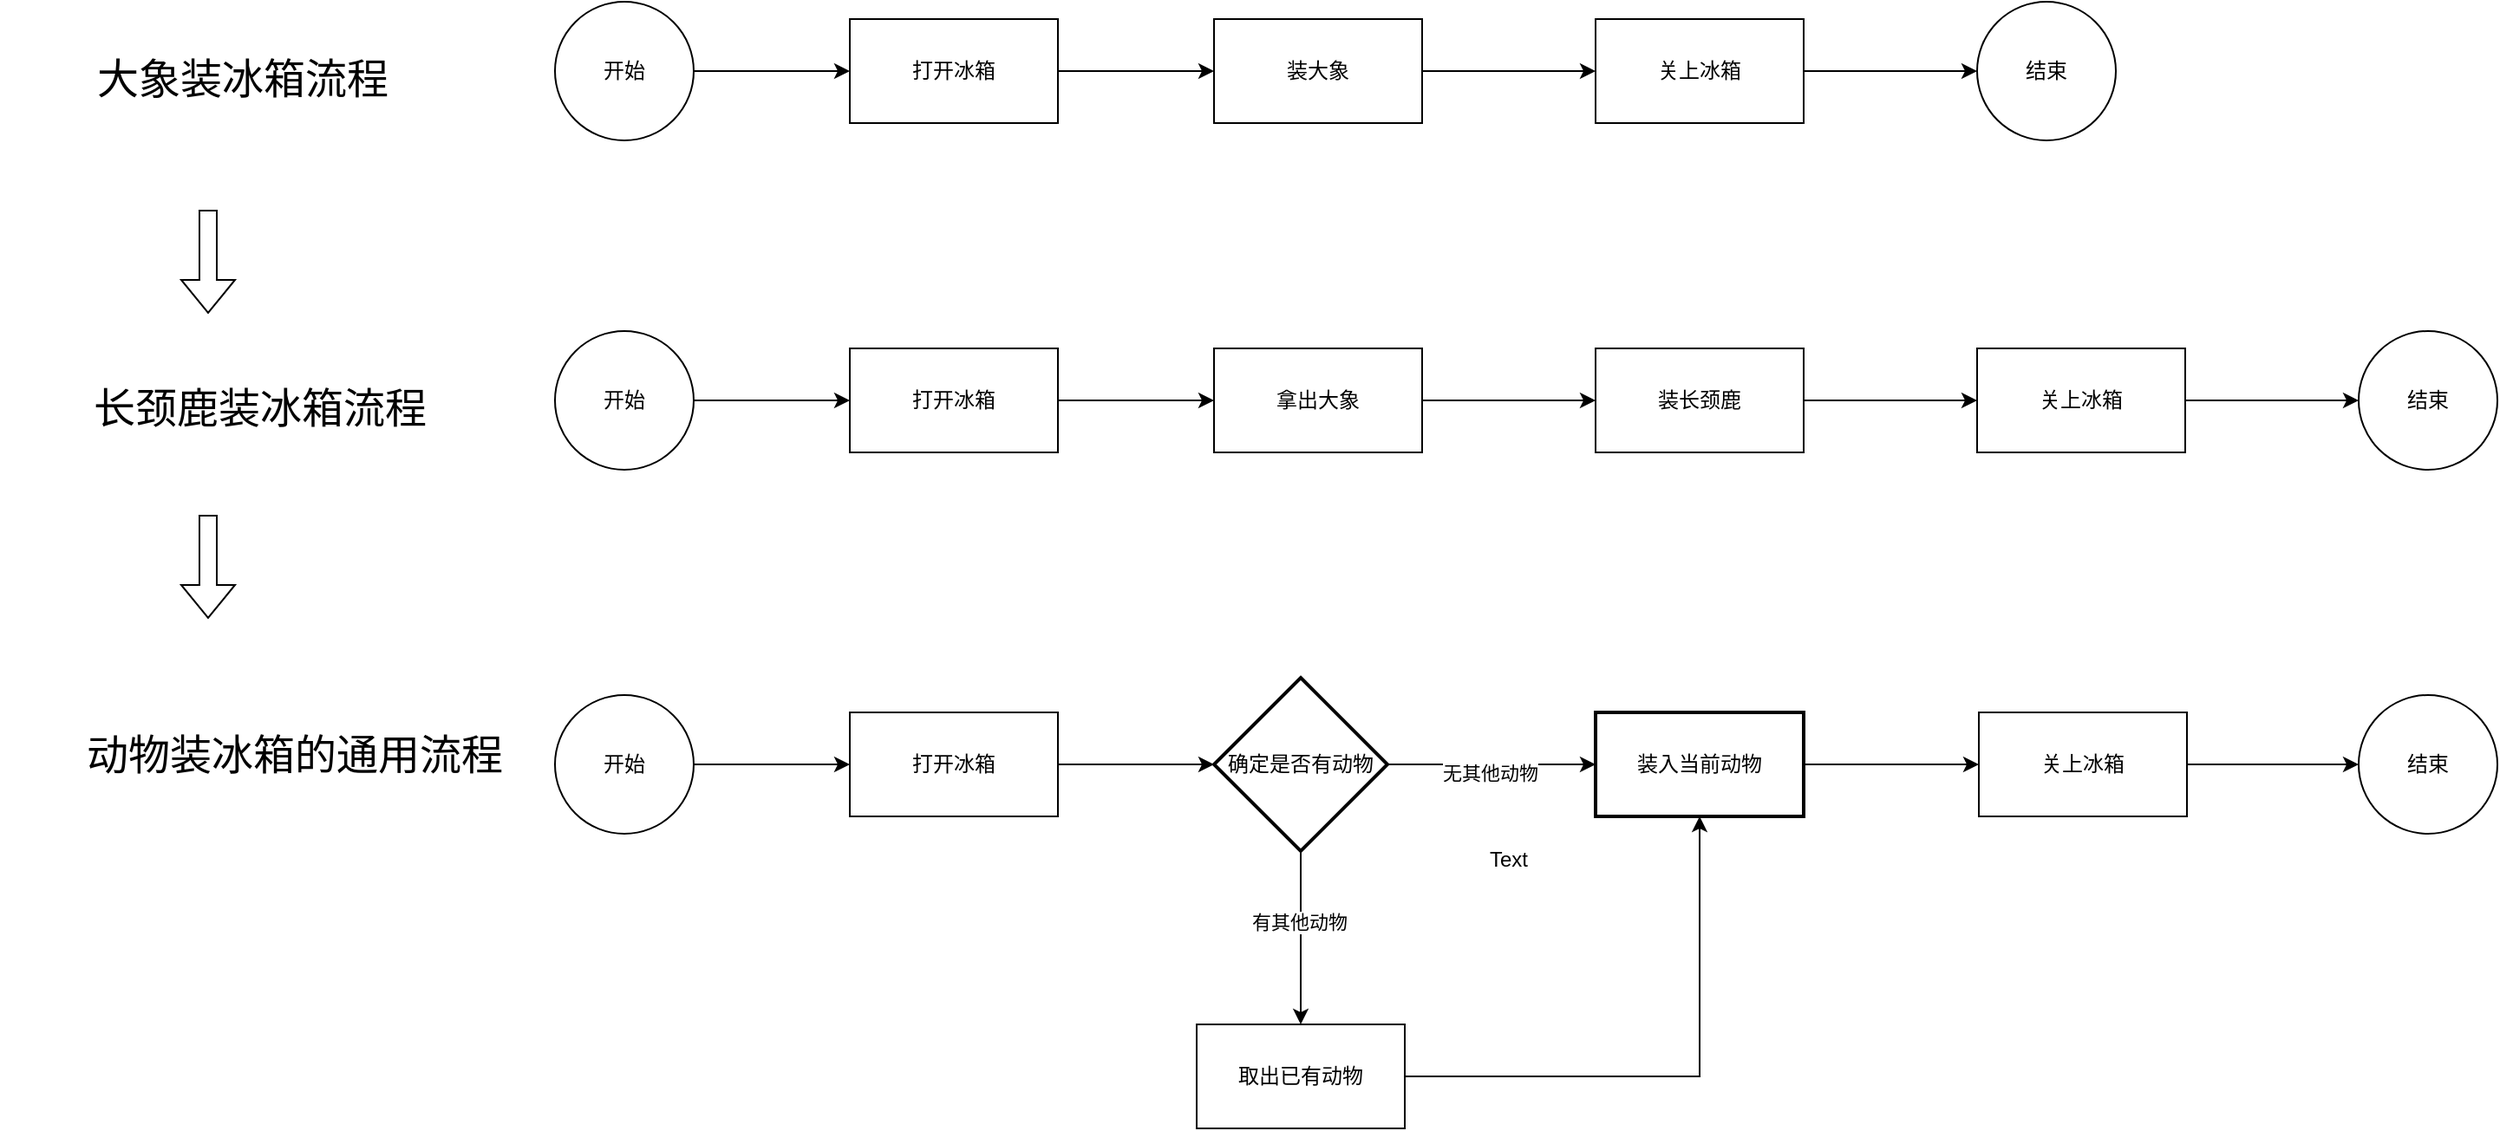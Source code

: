 <mxfile version="26.2.13">
  <diagram name="第 1 页" id="2LfYlRE3mIWwYIfe9fvf">
    <mxGraphModel dx="2020" dy="1112" grid="1" gridSize="10" guides="1" tooltips="1" connect="1" arrows="1" fold="1" page="1" pageScale="1" pageWidth="827" pageHeight="1169" math="0" shadow="0">
      <root>
        <mxCell id="0" />
        <mxCell id="1" parent="0" />
        <mxCell id="HtQm6pH0PmszH3oQsb9N-5" style="edgeStyle=orthogonalEdgeStyle;rounded=0;orthogonalLoop=1;jettySize=auto;html=1;entryX=0;entryY=0.5;entryDx=0;entryDy=0;" parent="1" source="HtQm6pH0PmszH3oQsb9N-3" target="HtQm6pH0PmszH3oQsb9N-4" edge="1">
          <mxGeometry relative="1" as="geometry" />
        </mxCell>
        <mxCell id="HtQm6pH0PmszH3oQsb9N-3" value="开始" style="ellipse;whiteSpace=wrap;html=1;aspect=fixed;" parent="1" vertex="1">
          <mxGeometry x="360" y="280" width="80" height="80" as="geometry" />
        </mxCell>
        <mxCell id="HtQm6pH0PmszH3oQsb9N-8" style="edgeStyle=orthogonalEdgeStyle;rounded=0;orthogonalLoop=1;jettySize=auto;html=1;" parent="1" source="HtQm6pH0PmszH3oQsb9N-4" target="HtQm6pH0PmszH3oQsb9N-6" edge="1">
          <mxGeometry relative="1" as="geometry" />
        </mxCell>
        <mxCell id="HtQm6pH0PmszH3oQsb9N-4" value="打开冰箱" style="rounded=0;whiteSpace=wrap;html=1;" parent="1" vertex="1">
          <mxGeometry x="530" y="290" width="120" height="60" as="geometry" />
        </mxCell>
        <mxCell id="HtQm6pH0PmszH3oQsb9N-9" style="edgeStyle=orthogonalEdgeStyle;rounded=0;orthogonalLoop=1;jettySize=auto;html=1;" parent="1" source="HtQm6pH0PmszH3oQsb9N-6" target="HtQm6pH0PmszH3oQsb9N-7" edge="1">
          <mxGeometry relative="1" as="geometry" />
        </mxCell>
        <mxCell id="HtQm6pH0PmszH3oQsb9N-6" value="装大象" style="rounded=0;whiteSpace=wrap;html=1;" parent="1" vertex="1">
          <mxGeometry x="740" y="290" width="120" height="60" as="geometry" />
        </mxCell>
        <mxCell id="HtQm6pH0PmszH3oQsb9N-11" value="" style="edgeStyle=orthogonalEdgeStyle;rounded=0;orthogonalLoop=1;jettySize=auto;html=1;" parent="1" source="HtQm6pH0PmszH3oQsb9N-7" target="HtQm6pH0PmszH3oQsb9N-10" edge="1">
          <mxGeometry relative="1" as="geometry" />
        </mxCell>
        <mxCell id="HtQm6pH0PmszH3oQsb9N-7" value="关上冰箱" style="rounded=0;whiteSpace=wrap;html=1;" parent="1" vertex="1">
          <mxGeometry x="960" y="290" width="120" height="60" as="geometry" />
        </mxCell>
        <mxCell id="HtQm6pH0PmszH3oQsb9N-10" value="结束" style="ellipse;whiteSpace=wrap;html=1;rounded=0;" parent="1" vertex="1">
          <mxGeometry x="1180" y="280" width="80" height="80" as="geometry" />
        </mxCell>
        <mxCell id="zGYFmmPiFbRuSwI05-sO-1" style="edgeStyle=orthogonalEdgeStyle;rounded=0;orthogonalLoop=1;jettySize=auto;html=1;entryX=0;entryY=0.5;entryDx=0;entryDy=0;" parent="1" source="zGYFmmPiFbRuSwI05-sO-2" target="zGYFmmPiFbRuSwI05-sO-4" edge="1">
          <mxGeometry relative="1" as="geometry" />
        </mxCell>
        <mxCell id="zGYFmmPiFbRuSwI05-sO-2" value="开始" style="ellipse;whiteSpace=wrap;html=1;aspect=fixed;" parent="1" vertex="1">
          <mxGeometry x="360" y="470" width="80" height="80" as="geometry" />
        </mxCell>
        <mxCell id="zGYFmmPiFbRuSwI05-sO-3" style="edgeStyle=orthogonalEdgeStyle;rounded=0;orthogonalLoop=1;jettySize=auto;html=1;" parent="1" source="zGYFmmPiFbRuSwI05-sO-10" target="zGYFmmPiFbRuSwI05-sO-6" edge="1">
          <mxGeometry relative="1" as="geometry" />
        </mxCell>
        <mxCell id="zGYFmmPiFbRuSwI05-sO-4" value="打开冰箱" style="rounded=0;whiteSpace=wrap;html=1;" parent="1" vertex="1">
          <mxGeometry x="530" y="480" width="120" height="60" as="geometry" />
        </mxCell>
        <mxCell id="zGYFmmPiFbRuSwI05-sO-5" style="edgeStyle=orthogonalEdgeStyle;rounded=0;orthogonalLoop=1;jettySize=auto;html=1;" parent="1" source="zGYFmmPiFbRuSwI05-sO-6" target="zGYFmmPiFbRuSwI05-sO-8" edge="1">
          <mxGeometry relative="1" as="geometry" />
        </mxCell>
        <mxCell id="zGYFmmPiFbRuSwI05-sO-6" value="装长颈鹿" style="rounded=0;whiteSpace=wrap;html=1;" parent="1" vertex="1">
          <mxGeometry x="960" y="480" width="120" height="60" as="geometry" />
        </mxCell>
        <mxCell id="zGYFmmPiFbRuSwI05-sO-7" value="" style="edgeStyle=orthogonalEdgeStyle;rounded=0;orthogonalLoop=1;jettySize=auto;html=1;" parent="1" source="zGYFmmPiFbRuSwI05-sO-8" target="zGYFmmPiFbRuSwI05-sO-9" edge="1">
          <mxGeometry relative="1" as="geometry" />
        </mxCell>
        <mxCell id="zGYFmmPiFbRuSwI05-sO-8" value="关上冰箱" style="rounded=0;whiteSpace=wrap;html=1;" parent="1" vertex="1">
          <mxGeometry x="1180" y="480" width="120" height="60" as="geometry" />
        </mxCell>
        <mxCell id="zGYFmmPiFbRuSwI05-sO-9" value="结束" style="ellipse;whiteSpace=wrap;html=1;rounded=0;" parent="1" vertex="1">
          <mxGeometry x="1400" y="470" width="80" height="80" as="geometry" />
        </mxCell>
        <mxCell id="zGYFmmPiFbRuSwI05-sO-11" value="" style="edgeStyle=orthogonalEdgeStyle;rounded=0;orthogonalLoop=1;jettySize=auto;html=1;" parent="1" source="zGYFmmPiFbRuSwI05-sO-4" target="zGYFmmPiFbRuSwI05-sO-10" edge="1">
          <mxGeometry relative="1" as="geometry">
            <mxPoint x="650" y="510" as="sourcePoint" />
            <mxPoint x="960" y="510" as="targetPoint" />
          </mxGeometry>
        </mxCell>
        <mxCell id="zGYFmmPiFbRuSwI05-sO-10" value="拿出大象" style="rounded=0;whiteSpace=wrap;html=1;" parent="1" vertex="1">
          <mxGeometry x="740" y="480" width="120" height="60" as="geometry" />
        </mxCell>
        <mxCell id="zGYFmmPiFbRuSwI05-sO-12" style="edgeStyle=orthogonalEdgeStyle;rounded=0;orthogonalLoop=1;jettySize=auto;html=1;entryX=0;entryY=0.5;entryDx=0;entryDy=0;" parent="1" source="zGYFmmPiFbRuSwI05-sO-13" target="zGYFmmPiFbRuSwI05-sO-15" edge="1">
          <mxGeometry relative="1" as="geometry" />
        </mxCell>
        <mxCell id="zGYFmmPiFbRuSwI05-sO-13" value="开始" style="ellipse;whiteSpace=wrap;html=1;aspect=fixed;" parent="1" vertex="1">
          <mxGeometry x="360" y="680" width="80" height="80" as="geometry" />
        </mxCell>
        <mxCell id="zGYFmmPiFbRuSwI05-sO-14" style="edgeStyle=orthogonalEdgeStyle;rounded=0;orthogonalLoop=1;jettySize=auto;html=1;" parent="1" source="zGYFmmPiFbRuSwI05-sO-22" target="zGYFmmPiFbRuSwI05-sO-25" edge="1">
          <mxGeometry relative="1" as="geometry">
            <mxPoint x="910" y="900" as="targetPoint" />
          </mxGeometry>
        </mxCell>
        <mxCell id="zGYFmmPiFbRuSwI05-sO-15" value="打开冰箱" style="rounded=0;whiteSpace=wrap;html=1;" parent="1" vertex="1">
          <mxGeometry x="530" y="690" width="120" height="60" as="geometry" />
        </mxCell>
        <mxCell id="zGYFmmPiFbRuSwI05-sO-18" value="" style="edgeStyle=orthogonalEdgeStyle;rounded=0;orthogonalLoop=1;jettySize=auto;html=1;" parent="1" source="zGYFmmPiFbRuSwI05-sO-19" target="zGYFmmPiFbRuSwI05-sO-20" edge="1">
          <mxGeometry relative="1" as="geometry" />
        </mxCell>
        <mxCell id="zGYFmmPiFbRuSwI05-sO-19" value="关上冰箱" style="rounded=0;whiteSpace=wrap;html=1;" parent="1" vertex="1">
          <mxGeometry x="1181" y="690" width="120" height="60" as="geometry" />
        </mxCell>
        <mxCell id="zGYFmmPiFbRuSwI05-sO-20" value="结束" style="ellipse;whiteSpace=wrap;html=1;rounded=0;" parent="1" vertex="1">
          <mxGeometry x="1400" y="680" width="80" height="80" as="geometry" />
        </mxCell>
        <mxCell id="zGYFmmPiFbRuSwI05-sO-21" value="" style="edgeStyle=orthogonalEdgeStyle;rounded=0;orthogonalLoop=1;jettySize=auto;html=1;" parent="1" source="zGYFmmPiFbRuSwI05-sO-23" target="zGYFmmPiFbRuSwI05-sO-22" edge="1">
          <mxGeometry relative="1" as="geometry">
            <mxPoint x="650" y="720" as="sourcePoint" />
            <mxPoint x="960" y="720" as="targetPoint" />
          </mxGeometry>
        </mxCell>
        <mxCell id="zGYFmmPiFbRuSwI05-sO-29" value="有其他动物" style="edgeLabel;html=1;align=center;verticalAlign=middle;resizable=0;points=[];" parent="zGYFmmPiFbRuSwI05-sO-21" vertex="1" connectable="0">
          <mxGeometry x="-0.192" y="-1" relative="1" as="geometry">
            <mxPoint as="offset" />
          </mxGeometry>
        </mxCell>
        <mxCell id="zGYFmmPiFbRuSwI05-sO-22" value="取出已有动物" style="rounded=0;whiteSpace=wrap;html=1;" parent="1" vertex="1">
          <mxGeometry x="730" y="870" width="120" height="60" as="geometry" />
        </mxCell>
        <mxCell id="zGYFmmPiFbRuSwI05-sO-24" value="" style="edgeStyle=orthogonalEdgeStyle;rounded=0;orthogonalLoop=1;jettySize=auto;html=1;" parent="1" source="zGYFmmPiFbRuSwI05-sO-15" target="zGYFmmPiFbRuSwI05-sO-23" edge="1">
          <mxGeometry relative="1" as="geometry">
            <mxPoint x="650" y="720" as="sourcePoint" />
            <mxPoint x="850" y="720" as="targetPoint" />
          </mxGeometry>
        </mxCell>
        <mxCell id="zGYFmmPiFbRuSwI05-sO-26" value="" style="edgeStyle=orthogonalEdgeStyle;rounded=0;orthogonalLoop=1;jettySize=auto;html=1;" parent="1" source="zGYFmmPiFbRuSwI05-sO-23" target="zGYFmmPiFbRuSwI05-sO-25" edge="1">
          <mxGeometry relative="1" as="geometry" />
        </mxCell>
        <mxCell id="zGYFmmPiFbRuSwI05-sO-28" value="无其他动物" style="edgeLabel;html=1;align=center;verticalAlign=middle;resizable=0;points=[];" parent="zGYFmmPiFbRuSwI05-sO-26" vertex="1" connectable="0">
          <mxGeometry x="-0.015" y="-5" relative="1" as="geometry">
            <mxPoint as="offset" />
          </mxGeometry>
        </mxCell>
        <mxCell id="zGYFmmPiFbRuSwI05-sO-23" value="确定是否有动物" style="strokeWidth=2;html=1;shape=mxgraph.flowchart.decision;whiteSpace=wrap;" parent="1" vertex="1">
          <mxGeometry x="740" y="670" width="100" height="100" as="geometry" />
        </mxCell>
        <mxCell id="zGYFmmPiFbRuSwI05-sO-27" style="edgeStyle=orthogonalEdgeStyle;rounded=0;orthogonalLoop=1;jettySize=auto;html=1;entryX=0;entryY=0.5;entryDx=0;entryDy=0;" parent="1" source="zGYFmmPiFbRuSwI05-sO-25" target="zGYFmmPiFbRuSwI05-sO-19" edge="1">
          <mxGeometry relative="1" as="geometry" />
        </mxCell>
        <mxCell id="zGYFmmPiFbRuSwI05-sO-25" value="装入当前动物" style="whiteSpace=wrap;html=1;strokeWidth=2;" parent="1" vertex="1">
          <mxGeometry x="960" y="690" width="120" height="60" as="geometry" />
        </mxCell>
        <mxCell id="zGYFmmPiFbRuSwI05-sO-30" value="Text" style="text;html=1;align=center;verticalAlign=middle;whiteSpace=wrap;rounded=0;" parent="1" vertex="1">
          <mxGeometry x="880" y="760" width="60" height="30" as="geometry" />
        </mxCell>
        <mxCell id="zGYFmmPiFbRuSwI05-sO-31" value="大象装冰箱流程" style="text;html=1;align=center;verticalAlign=middle;whiteSpace=wrap;rounded=0;fontFamily=Helvetica;fontSize=24;fontColor=default;" parent="1" vertex="1">
          <mxGeometry x="40" y="310" width="280" height="30" as="geometry" />
        </mxCell>
        <mxCell id="zGYFmmPiFbRuSwI05-sO-32" value="长颈鹿装冰箱流程" style="text;html=1;align=center;verticalAlign=middle;whiteSpace=wrap;rounded=0;fontFamily=Helvetica;fontSize=24;fontColor=default;" parent="1" vertex="1">
          <mxGeometry x="50" y="500" width="280" height="30" as="geometry" />
        </mxCell>
        <mxCell id="zGYFmmPiFbRuSwI05-sO-33" value="动物装冰箱的通用流程" style="text;html=1;align=center;verticalAlign=middle;whiteSpace=wrap;rounded=0;fontFamily=Helvetica;fontSize=24;fontColor=default;" parent="1" vertex="1">
          <mxGeometry x="70" y="700" width="280" height="30" as="geometry" />
        </mxCell>
        <mxCell id="zGYFmmPiFbRuSwI05-sO-34" value="" style="shape=flexArrow;endArrow=classic;html=1;rounded=0;" parent="1" edge="1">
          <mxGeometry width="50" height="50" relative="1" as="geometry">
            <mxPoint x="160" y="400" as="sourcePoint" />
            <mxPoint x="160" y="460" as="targetPoint" />
          </mxGeometry>
        </mxCell>
        <mxCell id="zGYFmmPiFbRuSwI05-sO-35" value="" style="shape=flexArrow;endArrow=classic;html=1;rounded=0;" parent="1" edge="1">
          <mxGeometry width="50" height="50" relative="1" as="geometry">
            <mxPoint x="160" y="576" as="sourcePoint" />
            <mxPoint x="160" y="636" as="targetPoint" />
          </mxGeometry>
        </mxCell>
      </root>
    </mxGraphModel>
  </diagram>
</mxfile>
